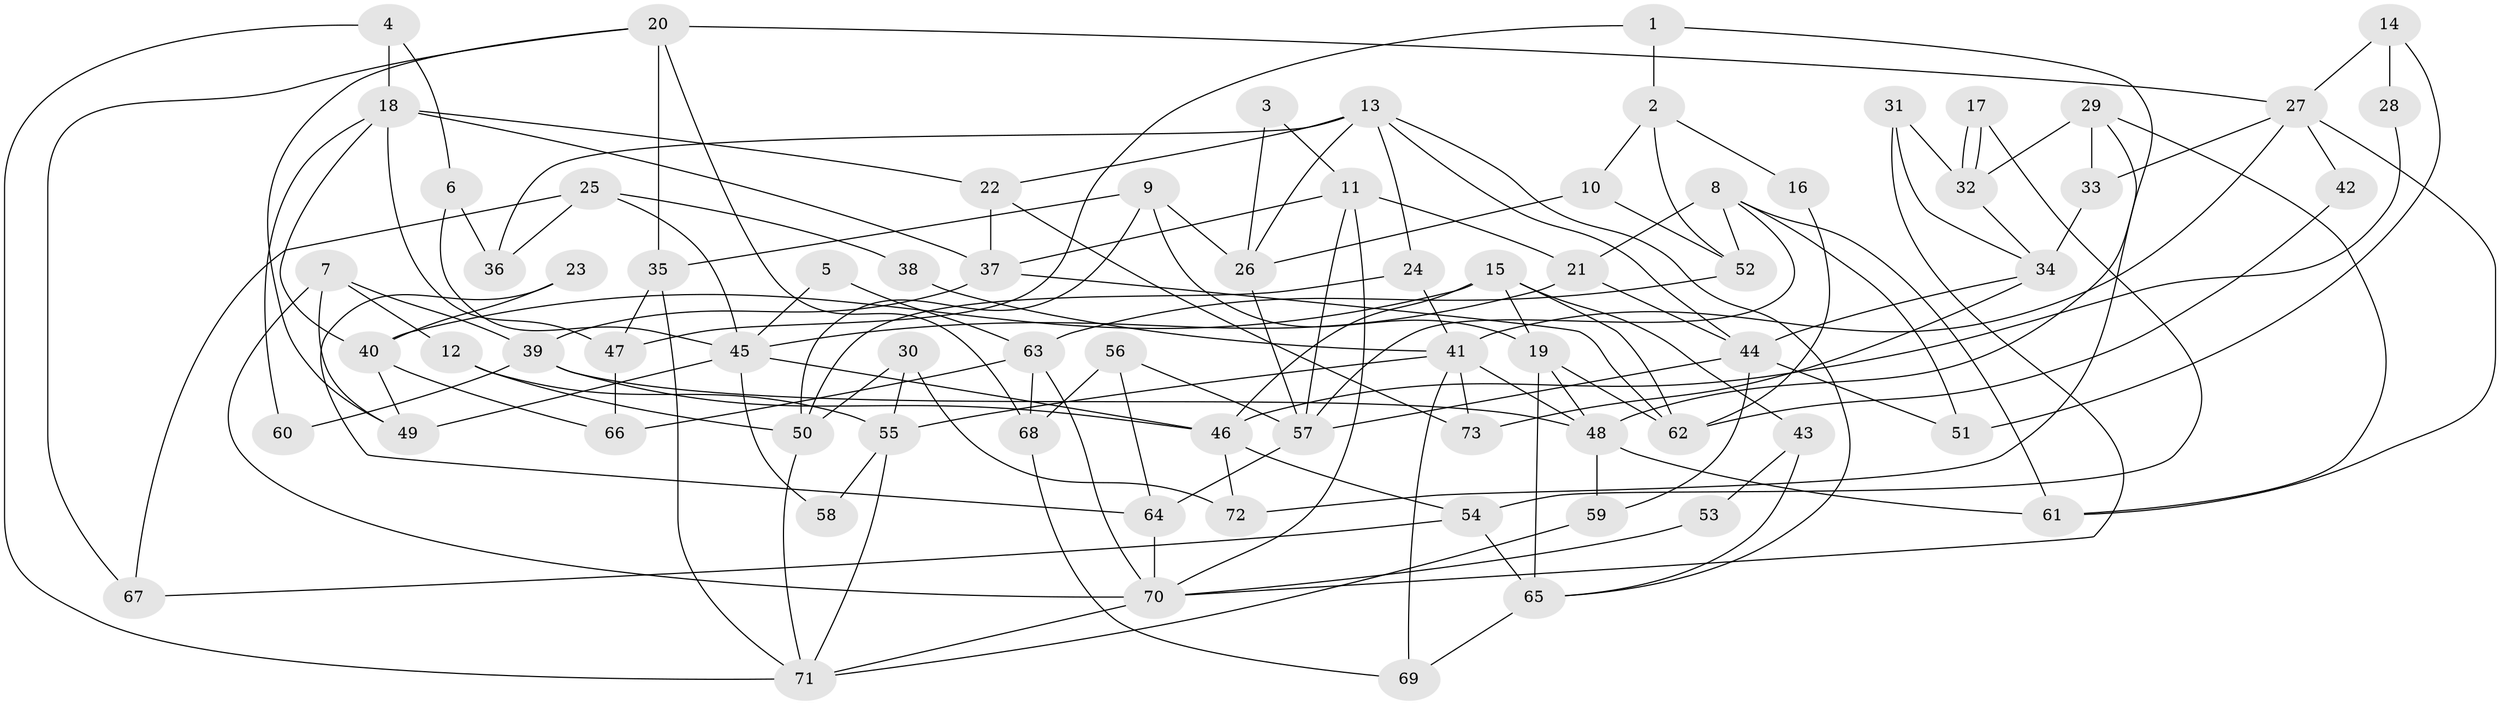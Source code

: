 // Generated by graph-tools (version 1.1) at 2025/50/03/09/25 03:50:06]
// undirected, 73 vertices, 146 edges
graph export_dot {
graph [start="1"]
  node [color=gray90,style=filled];
  1;
  2;
  3;
  4;
  5;
  6;
  7;
  8;
  9;
  10;
  11;
  12;
  13;
  14;
  15;
  16;
  17;
  18;
  19;
  20;
  21;
  22;
  23;
  24;
  25;
  26;
  27;
  28;
  29;
  30;
  31;
  32;
  33;
  34;
  35;
  36;
  37;
  38;
  39;
  40;
  41;
  42;
  43;
  44;
  45;
  46;
  47;
  48;
  49;
  50;
  51;
  52;
  53;
  54;
  55;
  56;
  57;
  58;
  59;
  60;
  61;
  62;
  63;
  64;
  65;
  66;
  67;
  68;
  69;
  70;
  71;
  72;
  73;
  1 -- 47;
  1 -- 48;
  1 -- 2;
  2 -- 10;
  2 -- 16;
  2 -- 52;
  3 -- 11;
  3 -- 26;
  4 -- 6;
  4 -- 71;
  4 -- 18;
  5 -- 63;
  5 -- 45;
  6 -- 45;
  6 -- 36;
  7 -- 49;
  7 -- 70;
  7 -- 12;
  7 -- 39;
  8 -- 57;
  8 -- 61;
  8 -- 21;
  8 -- 51;
  8 -- 52;
  9 -- 19;
  9 -- 26;
  9 -- 35;
  9 -- 50;
  10 -- 52;
  10 -- 26;
  11 -- 57;
  11 -- 21;
  11 -- 37;
  11 -- 70;
  12 -- 50;
  12 -- 55;
  13 -- 22;
  13 -- 24;
  13 -- 26;
  13 -- 36;
  13 -- 44;
  13 -- 65;
  14 -- 27;
  14 -- 51;
  14 -- 28;
  15 -- 40;
  15 -- 46;
  15 -- 19;
  15 -- 43;
  15 -- 62;
  16 -- 62;
  17 -- 32;
  17 -- 32;
  17 -- 54;
  18 -- 37;
  18 -- 22;
  18 -- 40;
  18 -- 47;
  18 -- 60;
  19 -- 48;
  19 -- 62;
  19 -- 65;
  20 -- 49;
  20 -- 68;
  20 -- 27;
  20 -- 35;
  20 -- 67;
  21 -- 44;
  21 -- 45;
  22 -- 37;
  22 -- 73;
  23 -- 64;
  23 -- 40;
  24 -- 41;
  24 -- 50;
  25 -- 45;
  25 -- 67;
  25 -- 36;
  25 -- 38;
  26 -- 57;
  27 -- 41;
  27 -- 33;
  27 -- 42;
  27 -- 61;
  28 -- 46;
  29 -- 61;
  29 -- 32;
  29 -- 33;
  29 -- 72;
  30 -- 50;
  30 -- 55;
  30 -- 72;
  31 -- 34;
  31 -- 70;
  31 -- 32;
  32 -- 34;
  33 -- 34;
  34 -- 44;
  34 -- 73;
  35 -- 47;
  35 -- 71;
  37 -- 62;
  37 -- 39;
  38 -- 41;
  39 -- 46;
  39 -- 48;
  39 -- 60;
  40 -- 66;
  40 -- 49;
  41 -- 48;
  41 -- 73;
  41 -- 55;
  41 -- 69;
  42 -- 62;
  43 -- 65;
  43 -- 53;
  44 -- 51;
  44 -- 57;
  44 -- 59;
  45 -- 46;
  45 -- 49;
  45 -- 58;
  46 -- 72;
  46 -- 54;
  47 -- 66;
  48 -- 59;
  48 -- 61;
  50 -- 71;
  52 -- 63;
  53 -- 70;
  54 -- 65;
  54 -- 67;
  55 -- 58;
  55 -- 71;
  56 -- 57;
  56 -- 68;
  56 -- 64;
  57 -- 64;
  59 -- 71;
  63 -- 70;
  63 -- 66;
  63 -- 68;
  64 -- 70;
  65 -- 69;
  68 -- 69;
  70 -- 71;
}
